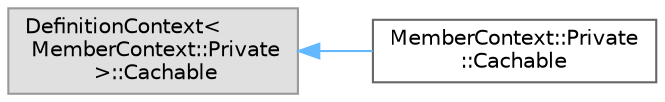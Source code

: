 digraph "Graphical Class Hierarchy"
{
 // INTERACTIVE_SVG=YES
 // LATEX_PDF_SIZE
  bgcolor="transparent";
  edge [fontname=Helvetica,fontsize=10,labelfontname=Helvetica,labelfontsize=10];
  node [fontname=Helvetica,fontsize=10,shape=box,height=0.2,width=0.4];
  rankdir="LR";
  Node0 [id="Node000000",label="DefinitionContext\<\l MemberContext::Private\l \>::Cachable",height=0.2,width=0.4,color="grey60", fillcolor="#E0E0E0", style="filled",tooltip=" "];
  Node0 -> Node1 [id="edge75_Node000000_Node000001",dir="back",color="steelblue1",style="solid",tooltip=" "];
  Node1 [id="Node000001",label="MemberContext::Private\l::Cachable",height=0.2,width=0.4,color="grey40", fillcolor="white", style="filled",URL="$d7/d88/struct_member_context_1_1_private_1_1_cachable.html",tooltip=" "];
}
